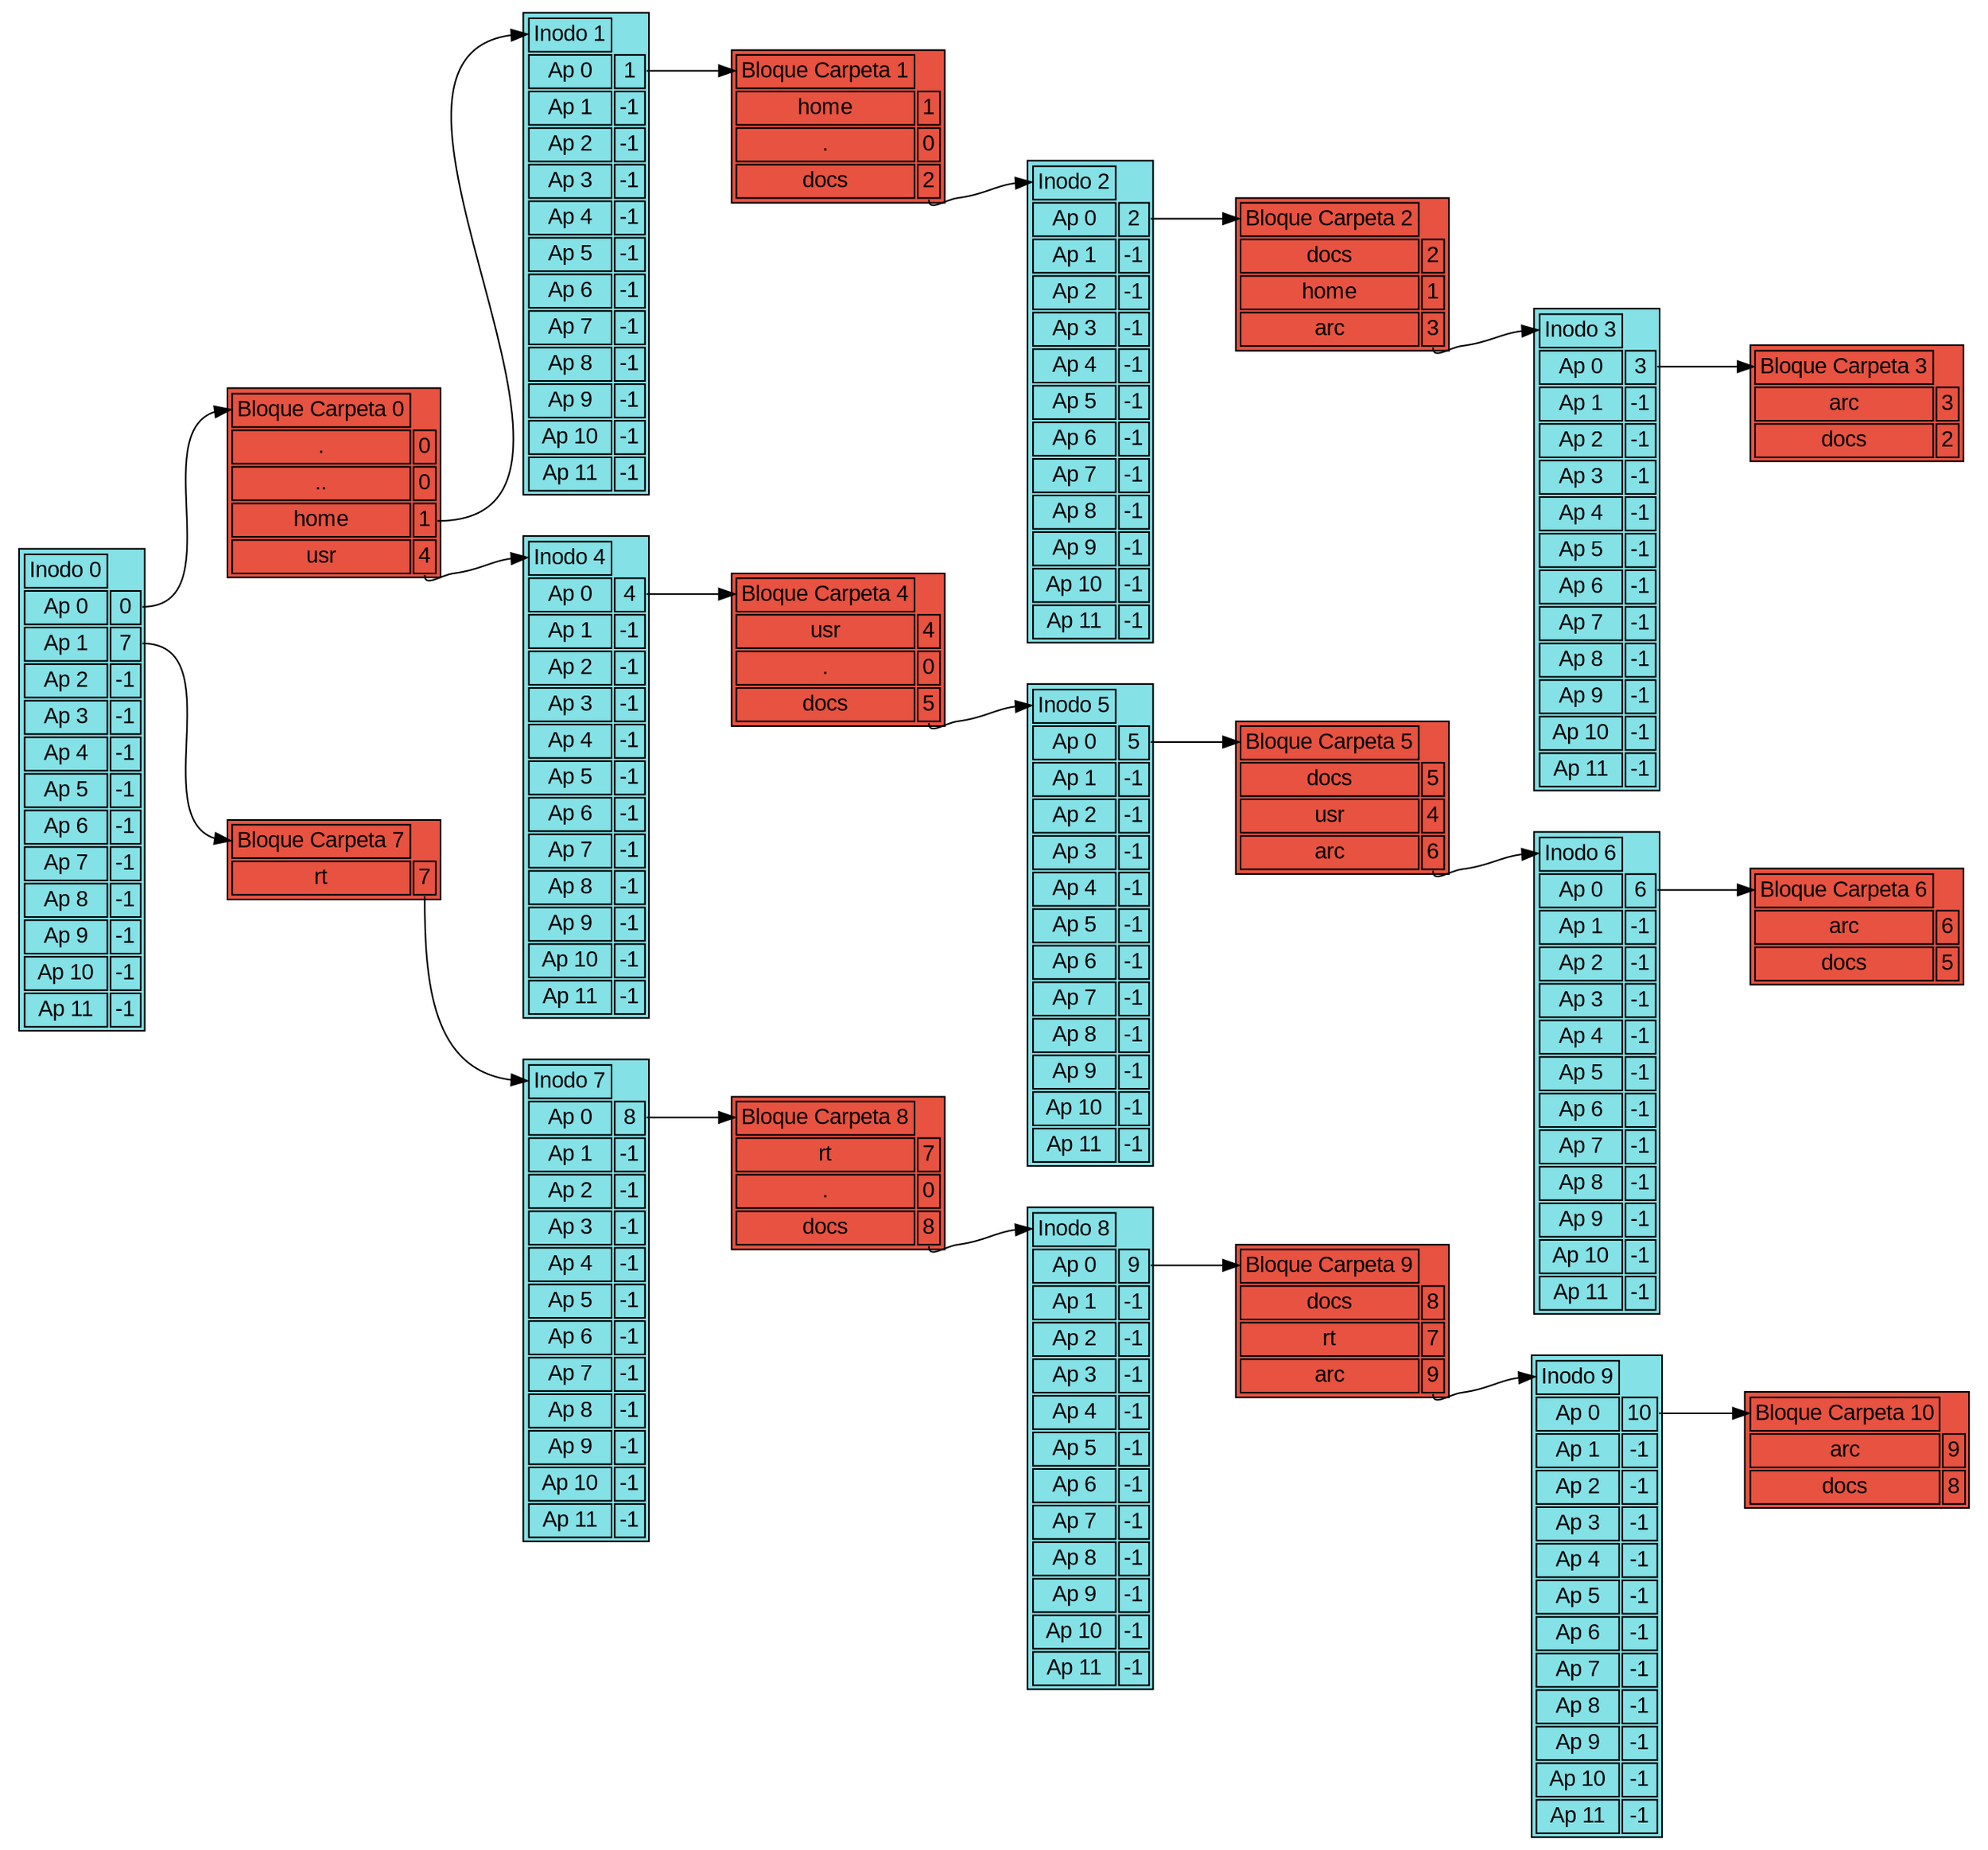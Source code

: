 digraph tree {
rankdir="LR"
node[ shape = none, fontname = "Arial" ];
inodo0[label =<
<TABLE bgcolor="#84E1E6">
    <TR>
       <TD PORT="I0">Inodo 0</TD>
   </TR>
   <TR>
       <TD>Ap 0</TD>
       <TD PORT="A0">0</TD>
   </TR>
   <TR>
       <TD>Ap 1</TD>
       <TD PORT="A1">7</TD>
   </TR>
   <TR>
       <TD>Ap 2</TD>
       <TD PORT="A2">-1</TD>
   </TR>
   <TR>
       <TD>Ap 3</TD>
       <TD PORT="A3">-1</TD>
   </TR>
   <TR>
       <TD>Ap 4</TD>
       <TD PORT="A4">-1</TD>
   </TR>
   <TR>
       <TD>Ap 5</TD>
       <TD PORT="A5">-1</TD>
   </TR>
   <TR>
       <TD>Ap 6</TD>
       <TD PORT="A6">-1</TD>
   </TR>
   <TR>
       <TD>Ap 7</TD>
       <TD PORT="A7">-1</TD>
   </TR>
   <TR>
       <TD>Ap 8</TD>
       <TD PORT="A8">-1</TD>
   </TR>
   <TR>
       <TD>Ap 9</TD>
       <TD PORT="A9">-1</TD>
   </TR>
   <TR>
       <TD>Ap 10</TD>
       <TD PORT="A10">-1</TD>
   </TR>
   <TR>
       <TD>Ap 11</TD>
       <TD PORT="A11">-1</TD>
   </TR>
</TABLE>>];
bloquecarpeta0[label =<
<TABLE bgcolor="#E85240">
    <TR>
       <TD PORT="B0">Bloque Carpeta 0</TD>
   </TR>
   <TR>
       <TD>.</TD>
       <TD PORT="A0">0</TD>
   </TR>
   <TR>
       <TD>..</TD>
       <TD PORT="A1">0</TD>
   </TR>
   <TR>
       <TD>home</TD>
       <TD PORT="A2">1</TD>
   </TR>
   <TR>
       <TD>usr</TD>
       <TD PORT="A3">4</TD>
   </TR>
</TABLE>>];
bloquecarpeta7[label =<
<TABLE bgcolor="#E85240">
    <TR>
       <TD PORT="B0">Bloque Carpeta 7</TD>
   </TR>
   <TR>
       <TD>rt</TD>
       <TD PORT="A0">7</TD>
   </TR>
</TABLE>>];
inodo1[label =<
<TABLE bgcolor="#84E1E6">
    <TR>
       <TD PORT="I0">Inodo 1</TD>
   </TR>
   <TR>
       <TD>Ap 0</TD>
       <TD PORT="A0">1</TD>
   </TR>
   <TR>
       <TD>Ap 1</TD>
       <TD PORT="A1">-1</TD>
   </TR>
   <TR>
       <TD>Ap 2</TD>
       <TD PORT="A2">-1</TD>
   </TR>
   <TR>
       <TD>Ap 3</TD>
       <TD PORT="A3">-1</TD>
   </TR>
   <TR>
       <TD>Ap 4</TD>
       <TD PORT="A4">-1</TD>
   </TR>
   <TR>
       <TD>Ap 5</TD>
       <TD PORT="A5">-1</TD>
   </TR>
   <TR>
       <TD>Ap 6</TD>
       <TD PORT="A6">-1</TD>
   </TR>
   <TR>
       <TD>Ap 7</TD>
       <TD PORT="A7">-1</TD>
   </TR>
   <TR>
       <TD>Ap 8</TD>
       <TD PORT="A8">-1</TD>
   </TR>
   <TR>
       <TD>Ap 9</TD>
       <TD PORT="A9">-1</TD>
   </TR>
   <TR>
       <TD>Ap 10</TD>
       <TD PORT="A10">-1</TD>
   </TR>
   <TR>
       <TD>Ap 11</TD>
       <TD PORT="A11">-1</TD>
   </TR>
</TABLE>>];
bloquecarpeta1[label =<
<TABLE bgcolor="#E85240">
    <TR>
       <TD PORT="B0">Bloque Carpeta 1</TD>
   </TR>
   <TR>
       <TD>home</TD>
       <TD PORT="A0">1</TD>
   </TR>
   <TR>
       <TD>.</TD>
       <TD PORT="A1">0</TD>
   </TR>
   <TR>
       <TD>docs</TD>
       <TD PORT="A2">2</TD>
   </TR>
</TABLE>>];
inodo2[label =<
<TABLE bgcolor="#84E1E6">
    <TR>
       <TD PORT="I0">Inodo 2</TD>
   </TR>
   <TR>
       <TD>Ap 0</TD>
       <TD PORT="A0">2</TD>
   </TR>
   <TR>
       <TD>Ap 1</TD>
       <TD PORT="A1">-1</TD>
   </TR>
   <TR>
       <TD>Ap 2</TD>
       <TD PORT="A2">-1</TD>
   </TR>
   <TR>
       <TD>Ap 3</TD>
       <TD PORT="A3">-1</TD>
   </TR>
   <TR>
       <TD>Ap 4</TD>
       <TD PORT="A4">-1</TD>
   </TR>
   <TR>
       <TD>Ap 5</TD>
       <TD PORT="A5">-1</TD>
   </TR>
   <TR>
       <TD>Ap 6</TD>
       <TD PORT="A6">-1</TD>
   </TR>
   <TR>
       <TD>Ap 7</TD>
       <TD PORT="A7">-1</TD>
   </TR>
   <TR>
       <TD>Ap 8</TD>
       <TD PORT="A8">-1</TD>
   </TR>
   <TR>
       <TD>Ap 9</TD>
       <TD PORT="A9">-1</TD>
   </TR>
   <TR>
       <TD>Ap 10</TD>
       <TD PORT="A10">-1</TD>
   </TR>
   <TR>
       <TD>Ap 11</TD>
       <TD PORT="A11">-1</TD>
   </TR>
</TABLE>>];
bloquecarpeta2[label =<
<TABLE bgcolor="#E85240">
    <TR>
       <TD PORT="B0">Bloque Carpeta 2</TD>
   </TR>
   <TR>
       <TD>docs</TD>
       <TD PORT="A0">2</TD>
   </TR>
   <TR>
       <TD>home</TD>
       <TD PORT="A1">1</TD>
   </TR>
   <TR>
       <TD>arc</TD>
       <TD PORT="A2">3</TD>
   </TR>
</TABLE>>];
inodo3[label =<
<TABLE bgcolor="#84E1E6">
    <TR>
       <TD PORT="I0">Inodo 3</TD>
   </TR>
   <TR>
       <TD>Ap 0</TD>
       <TD PORT="A0">3</TD>
   </TR>
   <TR>
       <TD>Ap 1</TD>
       <TD PORT="A1">-1</TD>
   </TR>
   <TR>
       <TD>Ap 2</TD>
       <TD PORT="A2">-1</TD>
   </TR>
   <TR>
       <TD>Ap 3</TD>
       <TD PORT="A3">-1</TD>
   </TR>
   <TR>
       <TD>Ap 4</TD>
       <TD PORT="A4">-1</TD>
   </TR>
   <TR>
       <TD>Ap 5</TD>
       <TD PORT="A5">-1</TD>
   </TR>
   <TR>
       <TD>Ap 6</TD>
       <TD PORT="A6">-1</TD>
   </TR>
   <TR>
       <TD>Ap 7</TD>
       <TD PORT="A7">-1</TD>
   </TR>
   <TR>
       <TD>Ap 8</TD>
       <TD PORT="A8">-1</TD>
   </TR>
   <TR>
       <TD>Ap 9</TD>
       <TD PORT="A9">-1</TD>
   </TR>
   <TR>
       <TD>Ap 10</TD>
       <TD PORT="A10">-1</TD>
   </TR>
   <TR>
       <TD>Ap 11</TD>
       <TD PORT="A11">-1</TD>
   </TR>
</TABLE>>];
bloquecarpeta3[label =<
<TABLE bgcolor="#E85240">
    <TR>
       <TD PORT="B0">Bloque Carpeta 3</TD>
   </TR>
   <TR>
       <TD>arc</TD>
       <TD PORT="A0">3</TD>
   </TR>
   <TR>
       <TD>docs</TD>
       <TD PORT="A1">2</TD>
   </TR>
</TABLE>>];
inodo4[label =<
<TABLE bgcolor="#84E1E6">
    <TR>
       <TD PORT="I0">Inodo 4</TD>
   </TR>
   <TR>
       <TD>Ap 0</TD>
       <TD PORT="A0">4</TD>
   </TR>
   <TR>
       <TD>Ap 1</TD>
       <TD PORT="A1">-1</TD>
   </TR>
   <TR>
       <TD>Ap 2</TD>
       <TD PORT="A2">-1</TD>
   </TR>
   <TR>
       <TD>Ap 3</TD>
       <TD PORT="A3">-1</TD>
   </TR>
   <TR>
       <TD>Ap 4</TD>
       <TD PORT="A4">-1</TD>
   </TR>
   <TR>
       <TD>Ap 5</TD>
       <TD PORT="A5">-1</TD>
   </TR>
   <TR>
       <TD>Ap 6</TD>
       <TD PORT="A6">-1</TD>
   </TR>
   <TR>
       <TD>Ap 7</TD>
       <TD PORT="A7">-1</TD>
   </TR>
   <TR>
       <TD>Ap 8</TD>
       <TD PORT="A8">-1</TD>
   </TR>
   <TR>
       <TD>Ap 9</TD>
       <TD PORT="A9">-1</TD>
   </TR>
   <TR>
       <TD>Ap 10</TD>
       <TD PORT="A10">-1</TD>
   </TR>
   <TR>
       <TD>Ap 11</TD>
       <TD PORT="A11">-1</TD>
   </TR>
</TABLE>>];
bloquecarpeta4[label =<
<TABLE bgcolor="#E85240">
    <TR>
       <TD PORT="B0">Bloque Carpeta 4</TD>
   </TR>
   <TR>
       <TD>usr</TD>
       <TD PORT="A0">4</TD>
   </TR>
   <TR>
       <TD>.</TD>
       <TD PORT="A1">0</TD>
   </TR>
   <TR>
       <TD>docs</TD>
       <TD PORT="A2">5</TD>
   </TR>
</TABLE>>];
inodo5[label =<
<TABLE bgcolor="#84E1E6">
    <TR>
       <TD PORT="I0">Inodo 5</TD>
   </TR>
   <TR>
       <TD>Ap 0</TD>
       <TD PORT="A0">5</TD>
   </TR>
   <TR>
       <TD>Ap 1</TD>
       <TD PORT="A1">-1</TD>
   </TR>
   <TR>
       <TD>Ap 2</TD>
       <TD PORT="A2">-1</TD>
   </TR>
   <TR>
       <TD>Ap 3</TD>
       <TD PORT="A3">-1</TD>
   </TR>
   <TR>
       <TD>Ap 4</TD>
       <TD PORT="A4">-1</TD>
   </TR>
   <TR>
       <TD>Ap 5</TD>
       <TD PORT="A5">-1</TD>
   </TR>
   <TR>
       <TD>Ap 6</TD>
       <TD PORT="A6">-1</TD>
   </TR>
   <TR>
       <TD>Ap 7</TD>
       <TD PORT="A7">-1</TD>
   </TR>
   <TR>
       <TD>Ap 8</TD>
       <TD PORT="A8">-1</TD>
   </TR>
   <TR>
       <TD>Ap 9</TD>
       <TD PORT="A9">-1</TD>
   </TR>
   <TR>
       <TD>Ap 10</TD>
       <TD PORT="A10">-1</TD>
   </TR>
   <TR>
       <TD>Ap 11</TD>
       <TD PORT="A11">-1</TD>
   </TR>
</TABLE>>];
bloquecarpeta5[label =<
<TABLE bgcolor="#E85240">
    <TR>
       <TD PORT="B0">Bloque Carpeta 5</TD>
   </TR>
   <TR>
       <TD>docs</TD>
       <TD PORT="A0">5</TD>
   </TR>
   <TR>
       <TD>usr</TD>
       <TD PORT="A1">4</TD>
   </TR>
   <TR>
       <TD>arc</TD>
       <TD PORT="A2">6</TD>
   </TR>
</TABLE>>];
inodo6[label =<
<TABLE bgcolor="#84E1E6">
    <TR>
       <TD PORT="I0">Inodo 6</TD>
   </TR>
   <TR>
       <TD>Ap 0</TD>
       <TD PORT="A0">6</TD>
   </TR>
   <TR>
       <TD>Ap 1</TD>
       <TD PORT="A1">-1</TD>
   </TR>
   <TR>
       <TD>Ap 2</TD>
       <TD PORT="A2">-1</TD>
   </TR>
   <TR>
       <TD>Ap 3</TD>
       <TD PORT="A3">-1</TD>
   </TR>
   <TR>
       <TD>Ap 4</TD>
       <TD PORT="A4">-1</TD>
   </TR>
   <TR>
       <TD>Ap 5</TD>
       <TD PORT="A5">-1</TD>
   </TR>
   <TR>
       <TD>Ap 6</TD>
       <TD PORT="A6">-1</TD>
   </TR>
   <TR>
       <TD>Ap 7</TD>
       <TD PORT="A7">-1</TD>
   </TR>
   <TR>
       <TD>Ap 8</TD>
       <TD PORT="A8">-1</TD>
   </TR>
   <TR>
       <TD>Ap 9</TD>
       <TD PORT="A9">-1</TD>
   </TR>
   <TR>
       <TD>Ap 10</TD>
       <TD PORT="A10">-1</TD>
   </TR>
   <TR>
       <TD>Ap 11</TD>
       <TD PORT="A11">-1</TD>
   </TR>
</TABLE>>];
bloquecarpeta6[label =<
<TABLE bgcolor="#E85240">
    <TR>
       <TD PORT="B0">Bloque Carpeta 6</TD>
   </TR>
   <TR>
       <TD>arc</TD>
       <TD PORT="A0">6</TD>
   </TR>
   <TR>
       <TD>docs</TD>
       <TD PORT="A1">5</TD>
   </TR>
</TABLE>>];
inodo7[label =<
<TABLE bgcolor="#84E1E6">
    <TR>
       <TD PORT="I0">Inodo 7</TD>
   </TR>
   <TR>
       <TD>Ap 0</TD>
       <TD PORT="A0">8</TD>
   </TR>
   <TR>
       <TD>Ap 1</TD>
       <TD PORT="A1">-1</TD>
   </TR>
   <TR>
       <TD>Ap 2</TD>
       <TD PORT="A2">-1</TD>
   </TR>
   <TR>
       <TD>Ap 3</TD>
       <TD PORT="A3">-1</TD>
   </TR>
   <TR>
       <TD>Ap 4</TD>
       <TD PORT="A4">-1</TD>
   </TR>
   <TR>
       <TD>Ap 5</TD>
       <TD PORT="A5">-1</TD>
   </TR>
   <TR>
       <TD>Ap 6</TD>
       <TD PORT="A6">-1</TD>
   </TR>
   <TR>
       <TD>Ap 7</TD>
       <TD PORT="A7">-1</TD>
   </TR>
   <TR>
       <TD>Ap 8</TD>
       <TD PORT="A8">-1</TD>
   </TR>
   <TR>
       <TD>Ap 9</TD>
       <TD PORT="A9">-1</TD>
   </TR>
   <TR>
       <TD>Ap 10</TD>
       <TD PORT="A10">-1</TD>
   </TR>
   <TR>
       <TD>Ap 11</TD>
       <TD PORT="A11">-1</TD>
   </TR>
</TABLE>>];
bloquecarpeta8[label =<
<TABLE bgcolor="#E85240">
    <TR>
       <TD PORT="B0">Bloque Carpeta 8</TD>
   </TR>
   <TR>
       <TD>rt</TD>
       <TD PORT="A0">7</TD>
   </TR>
   <TR>
       <TD>.</TD>
       <TD PORT="A1">0</TD>
   </TR>
   <TR>
       <TD>docs</TD>
       <TD PORT="A2">8</TD>
   </TR>
</TABLE>>];
inodo8[label =<
<TABLE bgcolor="#84E1E6">
    <TR>
       <TD PORT="I0">Inodo 8</TD>
   </TR>
   <TR>
       <TD>Ap 0</TD>
       <TD PORT="A0">9</TD>
   </TR>
   <TR>
       <TD>Ap 1</TD>
       <TD PORT="A1">-1</TD>
   </TR>
   <TR>
       <TD>Ap 2</TD>
       <TD PORT="A2">-1</TD>
   </TR>
   <TR>
       <TD>Ap 3</TD>
       <TD PORT="A3">-1</TD>
   </TR>
   <TR>
       <TD>Ap 4</TD>
       <TD PORT="A4">-1</TD>
   </TR>
   <TR>
       <TD>Ap 5</TD>
       <TD PORT="A5">-1</TD>
   </TR>
   <TR>
       <TD>Ap 6</TD>
       <TD PORT="A6">-1</TD>
   </TR>
   <TR>
       <TD>Ap 7</TD>
       <TD PORT="A7">-1</TD>
   </TR>
   <TR>
       <TD>Ap 8</TD>
       <TD PORT="A8">-1</TD>
   </TR>
   <TR>
       <TD>Ap 9</TD>
       <TD PORT="A9">-1</TD>
   </TR>
   <TR>
       <TD>Ap 10</TD>
       <TD PORT="A10">-1</TD>
   </TR>
   <TR>
       <TD>Ap 11</TD>
       <TD PORT="A11">-1</TD>
   </TR>
</TABLE>>];
bloquecarpeta9[label =<
<TABLE bgcolor="#E85240">
    <TR>
       <TD PORT="B0">Bloque Carpeta 9</TD>
   </TR>
   <TR>
       <TD>docs</TD>
       <TD PORT="A0">8</TD>
   </TR>
   <TR>
       <TD>rt</TD>
       <TD PORT="A1">7</TD>
   </TR>
   <TR>
       <TD>arc</TD>
       <TD PORT="A2">9</TD>
   </TR>
</TABLE>>];
inodo9[label =<
<TABLE bgcolor="#84E1E6">
    <TR>
       <TD PORT="I0">Inodo 9</TD>
   </TR>
   <TR>
       <TD>Ap 0</TD>
       <TD PORT="A0">10</TD>
   </TR>
   <TR>
       <TD>Ap 1</TD>
       <TD PORT="A1">-1</TD>
   </TR>
   <TR>
       <TD>Ap 2</TD>
       <TD PORT="A2">-1</TD>
   </TR>
   <TR>
       <TD>Ap 3</TD>
       <TD PORT="A3">-1</TD>
   </TR>
   <TR>
       <TD>Ap 4</TD>
       <TD PORT="A4">-1</TD>
   </TR>
   <TR>
       <TD>Ap 5</TD>
       <TD PORT="A5">-1</TD>
   </TR>
   <TR>
       <TD>Ap 6</TD>
       <TD PORT="A6">-1</TD>
   </TR>
   <TR>
       <TD>Ap 7</TD>
       <TD PORT="A7">-1</TD>
   </TR>
   <TR>
       <TD>Ap 8</TD>
       <TD PORT="A8">-1</TD>
   </TR>
   <TR>
       <TD>Ap 9</TD>
       <TD PORT="A9">-1</TD>
   </TR>
   <TR>
       <TD>Ap 10</TD>
       <TD PORT="A10">-1</TD>
   </TR>
   <TR>
       <TD>Ap 11</TD>
       <TD PORT="A11">-1</TD>
   </TR>
</TABLE>>];
bloquecarpeta10[label =<
<TABLE bgcolor="#E85240">
    <TR>
       <TD PORT="B0">Bloque Carpeta 10</TD>
   </TR>
   <TR>
       <TD>arc</TD>
       <TD PORT="A0">9</TD>
   </TR>
   <TR>
       <TD>docs</TD>
       <TD PORT="A1">8</TD>
   </TR>
</TABLE>>];
inodo0:A0 -> bloquecarpeta0:B0;
bloquecarpeta0:A2 -> inodo1:I0;
bloquecarpeta0:A3 -> inodo4:I0;
inodo0:A1 -> bloquecarpeta7:B0;
bloquecarpeta7:A0 -> inodo7:I0;
inodo1:A0 -> bloquecarpeta1:B0;
bloquecarpeta1:A2 -> inodo2:I0;
inodo2:A0 -> bloquecarpeta2:B0;
bloquecarpeta2:A2 -> inodo3:I0;
inodo3:A0 -> bloquecarpeta3:B0;
inodo4:A0 -> bloquecarpeta4:B0;
bloquecarpeta4:A2 -> inodo5:I0;
inodo5:A0 -> bloquecarpeta5:B0;
bloquecarpeta5:A2 -> inodo6:I0;
inodo6:A0 -> bloquecarpeta6:B0;
inodo7:A0 -> bloquecarpeta8:B0;
bloquecarpeta8:A2 -> inodo8:I0;
inodo8:A0 -> bloquecarpeta9:B0;
bloquecarpeta9:A2 -> inodo9:I0;
inodo9:A0 -> bloquecarpeta10:B0;
}